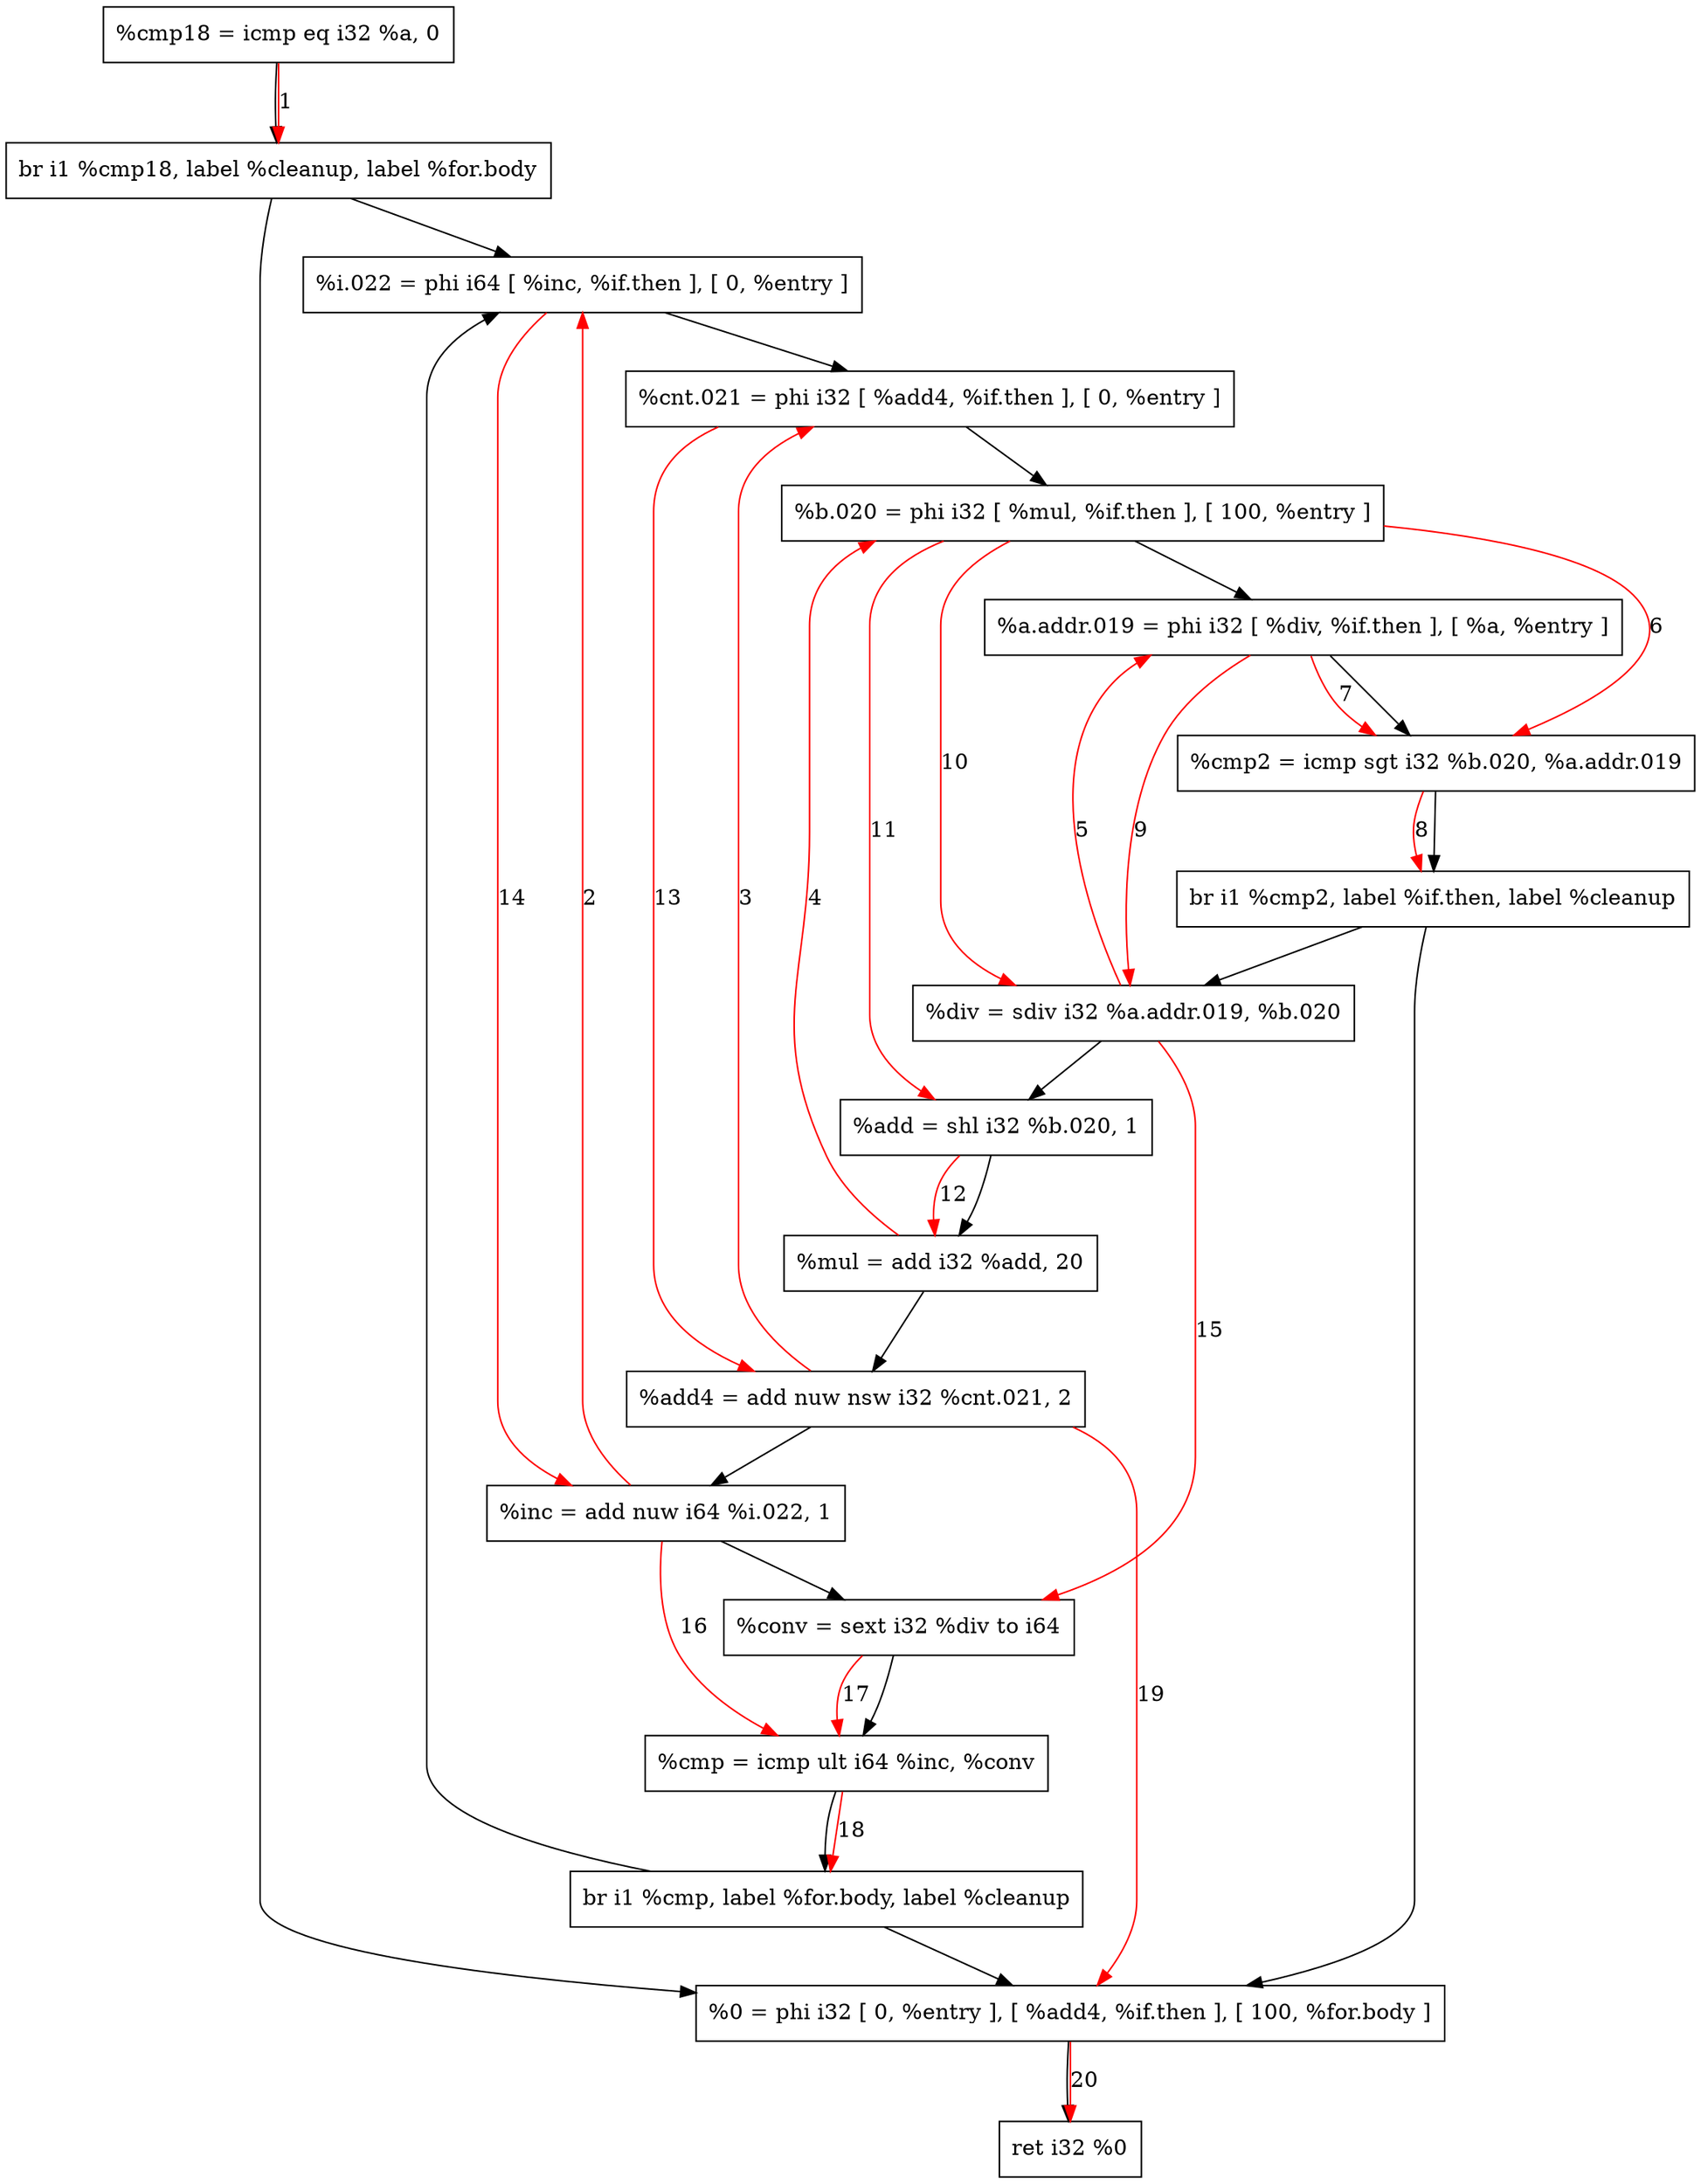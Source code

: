 digraph "CDFG for'func' function" {
	Node0x5648f2594e10[shape=record, label="  %cmp18 = icmp eq i32 %a, 0"]
	Node0x5648f251fc98[shape=record, label="  br i1 %cmp18, label %cleanup, label %for.body"]
	Node0x5648f25950f8[shape=record, label="  %i.022 = phi i64 [ %inc, %if.then ], [ 0, %entry ]"]
	Node0x5648f2595268[shape=record, label="  %cnt.021 = phi i32 [ %add4, %if.then ], [ 0, %entry ]"]
	Node0x5648f2595408[shape=record, label="  %b.020 = phi i32 [ %mul, %if.then ], [ 100, %entry ]"]
	Node0x5648f2595578[shape=record, label="  %a.addr.019 = phi i32 [ %div, %if.then ], [ %a, %entry ]"]
	Node0x5648f2595670[shape=record, label="  %cmp2 = icmp sgt i32 %b.020, %a.addr.019"]
	Node0x5648f251fdb8[shape=record, label="  br i1 %cmp2, label %if.then, label %cleanup"]
	Node0x5648f2595700[shape=record, label="  %div = sdiv i32 %a.addr.019, %b.020"]
	Node0x5648f2595770[shape=record, label="  %add = shl i32 %b.020, 1"]
	Node0x5648f25959d0[shape=record, label="  %mul = add i32 %add, 20"]
	Node0x5648f2595a40[shape=record, label="  %add4 = add nuw nsw i32 %cnt.021, 2"]
	Node0x5648f2595ab0[shape=record, label="  %inc = add nuw i64 %i.022, 1"]
	Node0x5648f2594f58[shape=record, label="  %conv = sext i32 %div to i64"]
	Node0x5648f2595b40[shape=record, label="  %cmp = icmp ult i64 %inc, %conv"]
	Node0x5648f252b228[shape=record, label="  br i1 %cmp, label %for.body, label %cleanup"]
	Node0x5648f2595ba8[shape=record, label="  %0 = phi i32 [ 0, %entry ], [ %add4, %if.then ], [ 100, %for.body ]"]
	Node0x5648f2594758[shape=record, label="  ret i32 %0"]
	Node0x5648f2594e10 -> Node0x5648f251fc98
	Node0x5648f251fc98 -> Node0x5648f2595ba8
	Node0x5648f251fc98 -> Node0x5648f25950f8
	Node0x5648f25950f8 -> Node0x5648f2595268
	Node0x5648f2595268 -> Node0x5648f2595408
	Node0x5648f2595408 -> Node0x5648f2595578
	Node0x5648f2595578 -> Node0x5648f2595670
	Node0x5648f2595670 -> Node0x5648f251fdb8
	Node0x5648f251fdb8 -> Node0x5648f2595700
	Node0x5648f251fdb8 -> Node0x5648f2595ba8
	Node0x5648f2595700 -> Node0x5648f2595770
	Node0x5648f2595770 -> Node0x5648f25959d0
	Node0x5648f25959d0 -> Node0x5648f2595a40
	Node0x5648f2595a40 -> Node0x5648f2595ab0
	Node0x5648f2595ab0 -> Node0x5648f2594f58
	Node0x5648f2594f58 -> Node0x5648f2595b40
	Node0x5648f2595b40 -> Node0x5648f252b228
	Node0x5648f252b228 -> Node0x5648f25950f8
	Node0x5648f252b228 -> Node0x5648f2595ba8
	Node0x5648f2595ba8 -> Node0x5648f2594758
edge [color=red]
	Node0x5648f2594e10 -> Node0x5648f251fc98[label="1"]
	Node0x5648f2595ab0 -> Node0x5648f25950f8[label="2"]
	Node0x5648f2595a40 -> Node0x5648f2595268[label="3"]
	Node0x5648f25959d0 -> Node0x5648f2595408[label="4"]
	Node0x5648f2595700 -> Node0x5648f2595578[label="5"]
	Node0x5648f2595408 -> Node0x5648f2595670[label="6"]
	Node0x5648f2595578 -> Node0x5648f2595670[label="7"]
	Node0x5648f2595670 -> Node0x5648f251fdb8[label="8"]
	Node0x5648f2595578 -> Node0x5648f2595700[label="9"]
	Node0x5648f2595408 -> Node0x5648f2595700[label="10"]
	Node0x5648f2595408 -> Node0x5648f2595770[label="11"]
	Node0x5648f2595770 -> Node0x5648f25959d0[label="12"]
	Node0x5648f2595268 -> Node0x5648f2595a40[label="13"]
	Node0x5648f25950f8 -> Node0x5648f2595ab0[label="14"]
	Node0x5648f2595700 -> Node0x5648f2594f58[label="15"]
	Node0x5648f2595ab0 -> Node0x5648f2595b40[label="16"]
	Node0x5648f2594f58 -> Node0x5648f2595b40[label="17"]
	Node0x5648f2595b40 -> Node0x5648f252b228[label="18"]
	Node0x5648f2595a40 -> Node0x5648f2595ba8[label="19"]
	Node0x5648f2595ba8 -> Node0x5648f2594758[label="20"]
}
